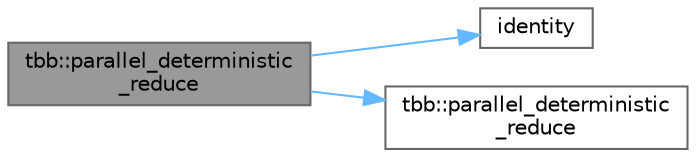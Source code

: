 digraph "tbb::parallel_deterministic_reduce"
{
 // LATEX_PDF_SIZE
  bgcolor="transparent";
  edge [fontname=Helvetica,fontsize=10,labelfontname=Helvetica,labelfontsize=10];
  node [fontname=Helvetica,fontsize=10,shape=box,height=0.2,width=0.4];
  rankdir="LR";
  Node1 [id="Node000001",label="tbb::parallel_deterministic\l_reduce",height=0.2,width=0.4,color="gray40", fillcolor="grey60", style="filled", fontcolor="black",tooltip="Parallel iteration with deterministic reduction and default simple partitioner."];
  Node1 -> Node2 [id="edge1_Node000001_Node000002",color="steelblue1",style="solid",tooltip=" "];
  Node2 [id="Node000002",label="identity",height=0.2,width=0.4,color="grey40", fillcolor="white", style="filled",URL="$bench_hash_8c.html#a0aa0e76fd996840c0b91e4fe3f3acb86",tooltip=" "];
  Node1 -> Node3 [id="edge2_Node000001_Node000003",color="steelblue1",style="solid",tooltip=" "];
  Node3 [id="Node000003",label="tbb::parallel_deterministic\l_reduce",height=0.2,width=0.4,color="grey40", fillcolor="white", style="filled",URL="$group__algorithms.html#ga1fd7e3c43592dfe1ae3e3572bd80d4f6",tooltip="Parallel iteration with deterministic reduction and default simple partitioner."];
}
